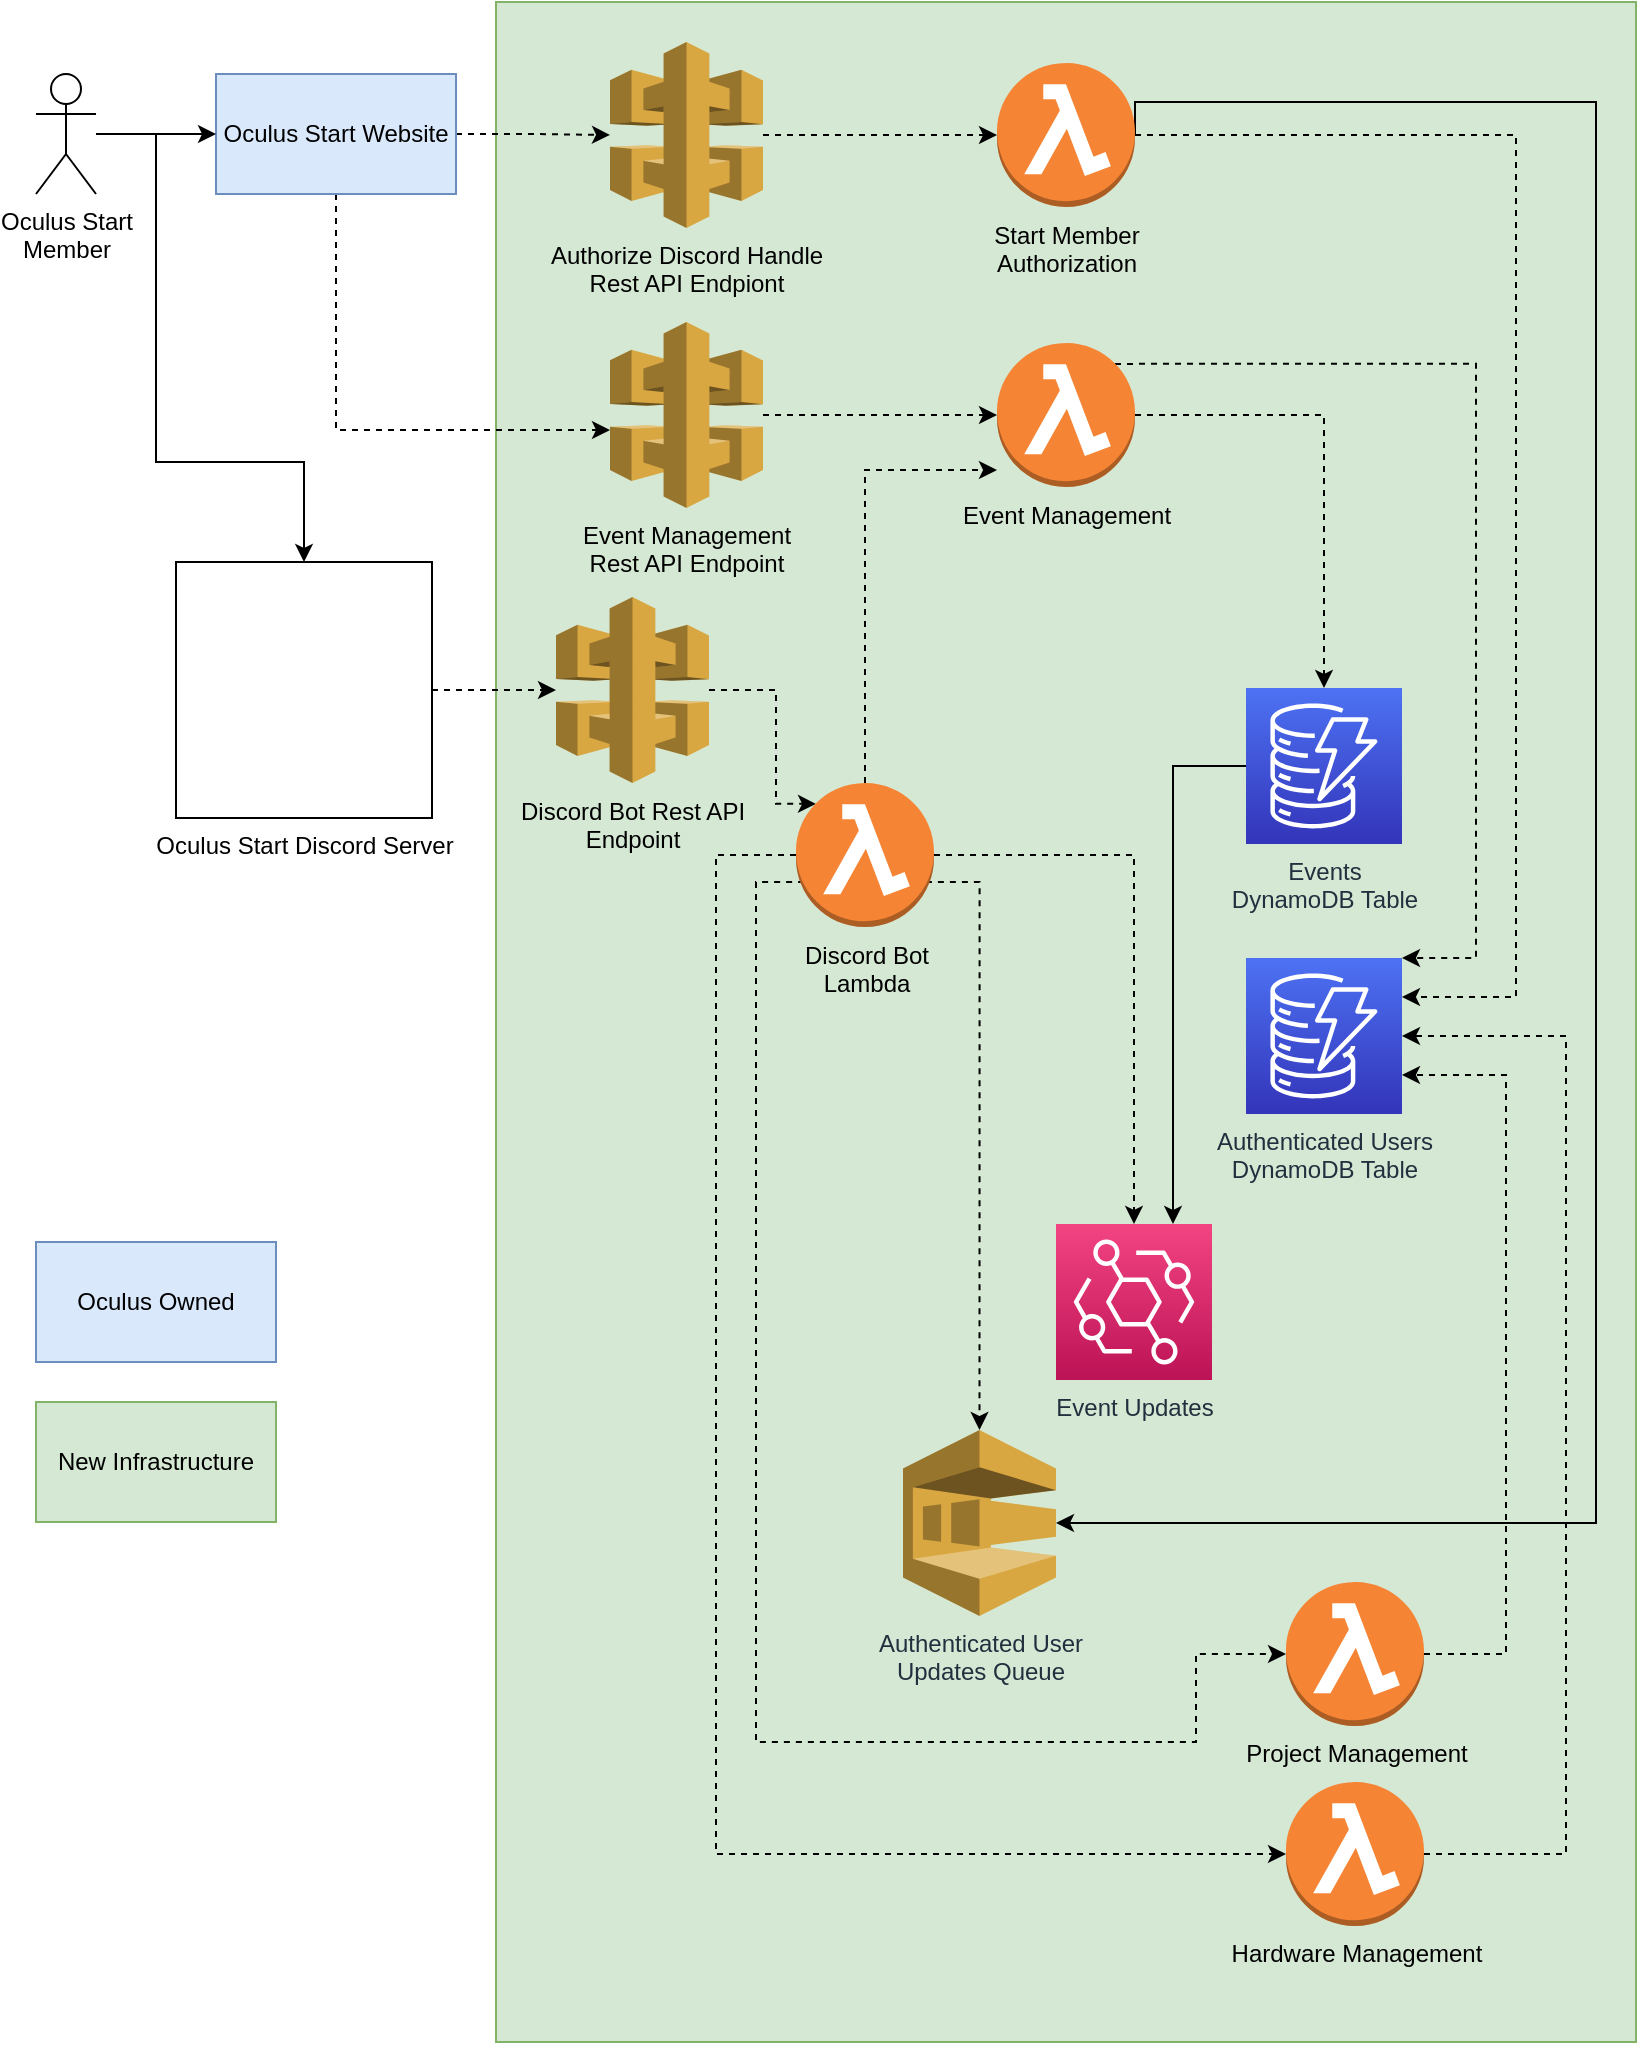 <mxfile version="14.4.3" type="device"><diagram id="RIyVK-XJGP49oSCJvcVm" name="Page-1"><mxGraphModel dx="2062" dy="1155" grid="1" gridSize="10" guides="1" tooltips="1" connect="1" arrows="1" fold="1" page="1" pageScale="1" pageWidth="850" pageHeight="1100" math="0" shadow="0"><root><mxCell id="0"/><mxCell id="1" parent="0"/><mxCell id="uqmFbLqjzbV420JdiKKn-1" value="" style="rounded=0;whiteSpace=wrap;html=1;fillColor=#d5e8d4;strokeColor=#82b366;" parent="1" vertex="1"><mxGeometry x="270" y="20" width="570" height="1020" as="geometry"/></mxCell><mxCell id="uqmFbLqjzbV420JdiKKn-8" style="edgeStyle=orthogonalEdgeStyle;rounded=0;orthogonalLoop=1;jettySize=auto;html=1;dashed=1;exitX=1;exitY=0.5;exitDx=0;exitDy=0;" parent="1" source="uqmFbLqjzbV420JdiKKn-2" target="uqmFbLqjzbV420JdiKKn-4" edge="1"><mxGeometry relative="1" as="geometry"><mxPoint x="190" y="116.5" as="sourcePoint"/></mxGeometry></mxCell><mxCell id="uqmFbLqjzbV420JdiKKn-36" style="edgeStyle=orthogonalEdgeStyle;rounded=0;orthogonalLoop=1;jettySize=auto;html=1;dashed=1;" parent="1" source="uqmFbLqjzbV420JdiKKn-2" target="uqmFbLqjzbV420JdiKKn-34" edge="1"><mxGeometry relative="1" as="geometry"><Array as="points"><mxPoint x="190" y="234"/></Array></mxGeometry></mxCell><mxCell id="uqmFbLqjzbV420JdiKKn-2" value="Oculus Start Website" style="rounded=0;whiteSpace=wrap;html=1;fillColor=#dae8fc;strokeColor=#6c8ebf;" parent="1" vertex="1"><mxGeometry x="130" y="56" width="120" height="60" as="geometry"/></mxCell><mxCell id="uqmFbLqjzbV420JdiKKn-6" style="edgeStyle=orthogonalEdgeStyle;rounded=0;orthogonalLoop=1;jettySize=auto;html=1;entryX=0;entryY=0.5;entryDx=0;entryDy=0;" parent="1" source="uqmFbLqjzbV420JdiKKn-3" target="uqmFbLqjzbV420JdiKKn-2" edge="1"><mxGeometry relative="1" as="geometry"/></mxCell><mxCell id="uqmFbLqjzbV420JdiKKn-25" style="edgeStyle=orthogonalEdgeStyle;rounded=0;orthogonalLoop=1;jettySize=auto;html=1;entryX=0.5;entryY=0;entryDx=0;entryDy=0;" parent="1" source="uqmFbLqjzbV420JdiKKn-3" target="uqmFbLqjzbV420JdiKKn-24" edge="1"><mxGeometry relative="1" as="geometry"><Array as="points"><mxPoint x="100" y="86"/><mxPoint x="100" y="250"/><mxPoint x="174" y="250"/></Array></mxGeometry></mxCell><mxCell id="uqmFbLqjzbV420JdiKKn-3" value="Oculus Start&lt;br&gt;Member" style="shape=umlActor;verticalLabelPosition=bottom;verticalAlign=top;html=1;outlineConnect=0;" parent="1" vertex="1"><mxGeometry x="40" y="56" width="30" height="60" as="geometry"/></mxCell><mxCell id="uqmFbLqjzbV420JdiKKn-12" style="edgeStyle=orthogonalEdgeStyle;rounded=0;orthogonalLoop=1;jettySize=auto;html=1;entryX=0;entryY=0.5;entryDx=0;entryDy=0;entryPerimeter=0;dashed=1;" parent="1" source="uqmFbLqjzbV420JdiKKn-4" target="uqmFbLqjzbV420JdiKKn-11" edge="1"><mxGeometry relative="1" as="geometry"/></mxCell><mxCell id="uqmFbLqjzbV420JdiKKn-4" value="Authorize Discord Handle&lt;br&gt;Rest API Endpiont" style="outlineConnect=0;dashed=0;verticalLabelPosition=bottom;verticalAlign=top;align=center;html=1;shape=mxgraph.aws3.api_gateway;fillColor=#D9A741;gradientColor=none;" parent="1" vertex="1"><mxGeometry x="327" y="40" width="76.5" height="93" as="geometry"/></mxCell><mxCell id="uqmFbLqjzbV420JdiKKn-76" style="edgeStyle=orthogonalEdgeStyle;rounded=0;orthogonalLoop=1;jettySize=auto;html=1;exitX=1;exitY=0.5;exitDx=0;exitDy=0;exitPerimeter=0;entryX=1;entryY=0.25;entryDx=0;entryDy=0;entryPerimeter=0;dashed=1;" parent="1" source="uqmFbLqjzbV420JdiKKn-11" target="uqmFbLqjzbV420JdiKKn-14" edge="1"><mxGeometry relative="1" as="geometry"><Array as="points"><mxPoint x="780" y="87"/><mxPoint x="780" y="518"/></Array></mxGeometry></mxCell><mxCell id="dLIhJnnSE6JZPEZerzcS-5" style="edgeStyle=orthogonalEdgeStyle;rounded=0;orthogonalLoop=1;jettySize=auto;html=1;exitX=1;exitY=0.5;exitDx=0;exitDy=0;exitPerimeter=0;entryX=1;entryY=0.5;entryDx=0;entryDy=0;entryPerimeter=0;" edge="1" parent="1" source="uqmFbLqjzbV420JdiKKn-11" target="dLIhJnnSE6JZPEZerzcS-3"><mxGeometry relative="1" as="geometry"><Array as="points"><mxPoint x="590" y="70"/><mxPoint x="820" y="70"/><mxPoint x="820" y="780"/></Array></mxGeometry></mxCell><mxCell id="uqmFbLqjzbV420JdiKKn-11" value="Start Member&lt;br&gt;Authorization" style="outlineConnect=0;dashed=0;verticalLabelPosition=bottom;verticalAlign=top;align=center;html=1;shape=mxgraph.aws3.lambda_function;fillColor=#F58534;gradientColor=none;" parent="1" vertex="1"><mxGeometry x="520.5" y="50.5" width="69" height="72" as="geometry"/></mxCell><mxCell id="uqmFbLqjzbV420JdiKKn-14" value="Authenticated Users&lt;br&gt;DynamoDB Table" style="points=[[0,0,0],[0.25,0,0],[0.5,0,0],[0.75,0,0],[1,0,0],[0,1,0],[0.25,1,0],[0.5,1,0],[0.75,1,0],[1,1,0],[0,0.25,0],[0,0.5,0],[0,0.75,0],[1,0.25,0],[1,0.5,0],[1,0.75,0]];outlineConnect=0;fontColor=#232F3E;gradientColor=#4D72F3;gradientDirection=north;fillColor=#3334B9;strokeColor=#ffffff;dashed=0;verticalLabelPosition=bottom;verticalAlign=top;align=center;html=1;fontSize=12;fontStyle=0;aspect=fixed;shape=mxgraph.aws4.resourceIcon;resIcon=mxgraph.aws4.dynamodb;" parent="1" vertex="1"><mxGeometry x="645" y="498" width="78" height="78" as="geometry"/></mxCell><mxCell id="uqmFbLqjzbV420JdiKKn-26" style="edgeStyle=orthogonalEdgeStyle;rounded=0;orthogonalLoop=1;jettySize=auto;html=1;dashed=1;" parent="1" source="uqmFbLqjzbV420JdiKKn-24" target="dLIhJnnSE6JZPEZerzcS-7" edge="1"><mxGeometry relative="1" as="geometry"><mxPoint x="327" y="434" as="targetPoint"/></mxGeometry></mxCell><mxCell id="uqmFbLqjzbV420JdiKKn-24" value="Oculus Start Discord Server" style="shape=image;html=1;verticalAlign=top;verticalLabelPosition=bottom;labelBackgroundColor=#ffffff;imageAspect=0;aspect=fixed;image=https://cdn4.iconfinder.com/data/icons/logos-and-brands/512/91_Discord_logo_logos-128.png;imageBorder=#000000;" parent="1" vertex="1"><mxGeometry x="110" y="300" width="128" height="128" as="geometry"/></mxCell><mxCell id="uqmFbLqjzbV420JdiKKn-27" value="Oculus Owned" style="rounded=0;whiteSpace=wrap;html=1;fillColor=#dae8fc;strokeColor=#6c8ebf;" parent="1" vertex="1"><mxGeometry x="40" y="640" width="120" height="60" as="geometry"/></mxCell><mxCell id="uqmFbLqjzbV420JdiKKn-29" value="New Infrastructure" style="rounded=0;whiteSpace=wrap;html=1;fillColor=#d5e8d4;strokeColor=#82b366;" parent="1" vertex="1"><mxGeometry x="40" y="720" width="120" height="60" as="geometry"/></mxCell><mxCell id="uqmFbLqjzbV420JdiKKn-66" style="edgeStyle=orthogonalEdgeStyle;rounded=0;orthogonalLoop=1;jettySize=auto;html=1;entryX=1;entryY=0.5;entryDx=0;entryDy=0;entryPerimeter=0;dashed=1;" parent="1" source="uqmFbLqjzbV420JdiKKn-38" target="uqmFbLqjzbV420JdiKKn-14" edge="1"><mxGeometry relative="1" as="geometry"><Array as="points"><mxPoint x="805" y="946"/><mxPoint x="805" y="537"/></Array></mxGeometry></mxCell><mxCell id="uqmFbLqjzbV420JdiKKn-38" value="Hardware Management" style="outlineConnect=0;dashed=0;verticalLabelPosition=bottom;verticalAlign=top;align=center;html=1;shape=mxgraph.aws3.lambda_function;fillColor=#F58534;gradientColor=none;container=1;" parent="1" vertex="1"><mxGeometry x="665" y="910" width="69" height="72" as="geometry"/></mxCell><mxCell id="uqmFbLqjzbV420JdiKKn-67" style="edgeStyle=orthogonalEdgeStyle;rounded=0;orthogonalLoop=1;jettySize=auto;html=1;entryX=1;entryY=0.75;entryDx=0;entryDy=0;entryPerimeter=0;dashed=1;" parent="1" source="uqmFbLqjzbV420JdiKKn-40" target="uqmFbLqjzbV420JdiKKn-14" edge="1"><mxGeometry relative="1" as="geometry"><Array as="points"><mxPoint x="775" y="846"/><mxPoint x="775" y="557"/></Array></mxGeometry></mxCell><mxCell id="uqmFbLqjzbV420JdiKKn-40" value="Project Management" style="outlineConnect=0;dashed=0;verticalLabelPosition=bottom;verticalAlign=top;align=center;html=1;shape=mxgraph.aws3.lambda_function;fillColor=#F58534;gradientColor=none;container=1;" parent="1" vertex="1"><mxGeometry x="665" y="810" width="69" height="72" as="geometry"/></mxCell><mxCell id="uqmFbLqjzbV420JdiKKn-50" style="edgeStyle=orthogonalEdgeStyle;rounded=0;orthogonalLoop=1;jettySize=auto;html=1;entryX=0.75;entryY=0;entryDx=0;entryDy=0;entryPerimeter=0;" parent="1" source="uqmFbLqjzbV420JdiKKn-45" target="uqmFbLqjzbV420JdiKKn-77" edge="1"><mxGeometry relative="1" as="geometry"><mxPoint x="610" y="402" as="targetPoint"/></mxGeometry></mxCell><mxCell id="uqmFbLqjzbV420JdiKKn-45" value="Events&lt;br&gt;DynamoDB Table" style="points=[[0,0,0],[0.25,0,0],[0.5,0,0],[0.75,0,0],[1,0,0],[0,1,0],[0.25,1,0],[0.5,1,0],[0.75,1,0],[1,1,0],[0,0.25,0],[0,0.5,0],[0,0.75,0],[1,0.25,0],[1,0.5,0],[1,0.75,0]];outlineConnect=0;fontColor=#232F3E;gradientColor=#4D72F3;gradientDirection=north;fillColor=#3334B9;strokeColor=#ffffff;dashed=0;verticalLabelPosition=bottom;verticalAlign=top;align=center;html=1;fontSize=12;fontStyle=0;aspect=fixed;shape=mxgraph.aws4.resourceIcon;resIcon=mxgraph.aws4.dynamodb;" parent="1" vertex="1"><mxGeometry x="645" y="363" width="78" height="78" as="geometry"/></mxCell><mxCell id="uqmFbLqjzbV420JdiKKn-58" style="edgeStyle=orthogonalEdgeStyle;rounded=0;orthogonalLoop=1;jettySize=auto;html=1;entryX=0.5;entryY=0;entryDx=0;entryDy=0;entryPerimeter=0;dashed=1;" parent="1" source="uqmFbLqjzbV420JdiKKn-31" target="uqmFbLqjzbV420JdiKKn-45" edge="1"><mxGeometry relative="1" as="geometry"/></mxCell><mxCell id="dLIhJnnSE6JZPEZerzcS-6" style="edgeStyle=orthogonalEdgeStyle;rounded=0;orthogonalLoop=1;jettySize=auto;html=1;exitX=0.855;exitY=0.145;exitDx=0;exitDy=0;exitPerimeter=0;entryX=1;entryY=0;entryDx=0;entryDy=0;entryPerimeter=0;dashed=1;" edge="1" parent="1" source="uqmFbLqjzbV420JdiKKn-31" target="uqmFbLqjzbV420JdiKKn-14"><mxGeometry relative="1" as="geometry"><Array as="points"><mxPoint x="760" y="201"/><mxPoint x="760" y="498"/></Array></mxGeometry></mxCell><mxCell id="uqmFbLqjzbV420JdiKKn-31" value="Event Management" style="outlineConnect=0;dashed=0;verticalLabelPosition=bottom;verticalAlign=top;align=center;html=1;shape=mxgraph.aws3.lambda_function;fillColor=#F58534;gradientColor=none;" parent="1" vertex="1"><mxGeometry x="520.5" y="190.5" width="69" height="72" as="geometry"/></mxCell><mxCell id="uqmFbLqjzbV420JdiKKn-35" style="edgeStyle=orthogonalEdgeStyle;rounded=0;orthogonalLoop=1;jettySize=auto;html=1;entryX=0;entryY=0.5;entryDx=0;entryDy=0;entryPerimeter=0;dashed=1;" parent="1" source="uqmFbLqjzbV420JdiKKn-34" target="uqmFbLqjzbV420JdiKKn-31" edge="1"><mxGeometry relative="1" as="geometry"/></mxCell><mxCell id="uqmFbLqjzbV420JdiKKn-34" value="Event Management&lt;br&gt;Rest API Endpoint" style="outlineConnect=0;dashed=0;verticalLabelPosition=bottom;verticalAlign=top;align=center;html=1;shape=mxgraph.aws3.api_gateway;fillColor=#D9A741;gradientColor=none;" parent="1" vertex="1"><mxGeometry x="327" y="180" width="76.5" height="93" as="geometry"/></mxCell><mxCell id="uqmFbLqjzbV420JdiKKn-77" value="Event Updates" style="points=[[0,0,0],[0.25,0,0],[0.5,0,0],[0.75,0,0],[1,0,0],[0,1,0],[0.25,1,0],[0.5,1,0],[0.75,1,0],[1,1,0],[0,0.25,0],[0,0.5,0],[0,0.75,0],[1,0.25,0],[1,0.5,0],[1,0.75,0]];outlineConnect=0;fontColor=#232F3E;gradientColor=#F34482;gradientDirection=north;fillColor=#BC1356;strokeColor=#ffffff;dashed=0;verticalLabelPosition=bottom;verticalAlign=top;align=center;html=1;fontSize=12;fontStyle=0;aspect=fixed;shape=mxgraph.aws4.resourceIcon;resIcon=mxgraph.aws4.eventbridge;" parent="1" vertex="1"><mxGeometry x="550" y="631" width="78" height="78" as="geometry"/></mxCell><mxCell id="dLIhJnnSE6JZPEZerzcS-3" value="&lt;span style=&quot;color: rgb(35 , 47 , 62)&quot;&gt;Authenticated User&lt;/span&gt;&lt;br style=&quot;color: rgb(35 , 47 , 62)&quot;&gt;&lt;span style=&quot;color: rgb(35 , 47 , 62)&quot;&gt;Updates Queue&lt;br&gt;&lt;/span&gt;" style="outlineConnect=0;dashed=0;verticalLabelPosition=bottom;verticalAlign=top;align=center;html=1;shape=mxgraph.aws3.sqs;fillColor=#D9A741;gradientColor=none;" vertex="1" parent="1"><mxGeometry x="473.5" y="734" width="76.5" height="93" as="geometry"/></mxCell><mxCell id="dLIhJnnSE6JZPEZerzcS-10" style="edgeStyle=orthogonalEdgeStyle;rounded=0;orthogonalLoop=1;jettySize=auto;html=1;entryX=0.145;entryY=0.145;entryDx=0;entryDy=0;entryPerimeter=0;dashed=1;" edge="1" parent="1" source="dLIhJnnSE6JZPEZerzcS-7" target="dLIhJnnSE6JZPEZerzcS-9"><mxGeometry relative="1" as="geometry"><Array as="points"><mxPoint x="410" y="364"/><mxPoint x="410" y="421"/></Array></mxGeometry></mxCell><mxCell id="dLIhJnnSE6JZPEZerzcS-7" value="Discord Bot Rest API&lt;br&gt;Endpoint" style="outlineConnect=0;dashed=0;verticalLabelPosition=bottom;verticalAlign=top;align=center;html=1;shape=mxgraph.aws3.api_gateway;fillColor=#D9A741;gradientColor=none;" vertex="1" parent="1"><mxGeometry x="300" y="317.5" width="76.5" height="93" as="geometry"/></mxCell><mxCell id="dLIhJnnSE6JZPEZerzcS-11" style="edgeStyle=orthogonalEdgeStyle;rounded=0;orthogonalLoop=1;jettySize=auto;html=1;dashed=1;" edge="1" parent="1" source="dLIhJnnSE6JZPEZerzcS-9" target="uqmFbLqjzbV420JdiKKn-31"><mxGeometry relative="1" as="geometry"><Array as="points"><mxPoint x="455" y="254"/></Array></mxGeometry></mxCell><mxCell id="dLIhJnnSE6JZPEZerzcS-12" style="edgeStyle=orthogonalEdgeStyle;rounded=0;orthogonalLoop=1;jettySize=auto;html=1;exitX=0.855;exitY=0.855;exitDx=0;exitDy=0;exitPerimeter=0;entryX=0.5;entryY=0;entryDx=0;entryDy=0;entryPerimeter=0;dashed=1;" edge="1" parent="1" source="dLIhJnnSE6JZPEZerzcS-9" target="dLIhJnnSE6JZPEZerzcS-3"><mxGeometry relative="1" as="geometry"><Array as="points"><mxPoint x="512" y="460"/></Array></mxGeometry></mxCell><mxCell id="dLIhJnnSE6JZPEZerzcS-13" style="edgeStyle=orthogonalEdgeStyle;rounded=0;orthogonalLoop=1;jettySize=auto;html=1;exitX=1;exitY=0.5;exitDx=0;exitDy=0;exitPerimeter=0;entryX=0.5;entryY=0;entryDx=0;entryDy=0;entryPerimeter=0;dashed=1;" edge="1" parent="1" source="dLIhJnnSE6JZPEZerzcS-9" target="uqmFbLqjzbV420JdiKKn-77"><mxGeometry relative="1" as="geometry"/></mxCell><mxCell id="dLIhJnnSE6JZPEZerzcS-14" style="edgeStyle=orthogonalEdgeStyle;rounded=0;orthogonalLoop=1;jettySize=auto;html=1;exitX=0.145;exitY=0.855;exitDx=0;exitDy=0;exitPerimeter=0;entryX=0;entryY=0.5;entryDx=0;entryDy=0;entryPerimeter=0;dashed=1;" edge="1" parent="1" source="dLIhJnnSE6JZPEZerzcS-9" target="uqmFbLqjzbV420JdiKKn-40"><mxGeometry relative="1" as="geometry"><Array as="points"><mxPoint x="400" y="460"/><mxPoint x="400" y="890"/><mxPoint x="620" y="890"/><mxPoint x="620" y="846"/></Array></mxGeometry></mxCell><mxCell id="dLIhJnnSE6JZPEZerzcS-15" style="edgeStyle=orthogonalEdgeStyle;rounded=0;orthogonalLoop=1;jettySize=auto;html=1;exitX=0;exitY=0.5;exitDx=0;exitDy=0;exitPerimeter=0;entryX=0;entryY=0.5;entryDx=0;entryDy=0;entryPerimeter=0;dashed=1;" edge="1" parent="1" source="dLIhJnnSE6JZPEZerzcS-9" target="uqmFbLqjzbV420JdiKKn-38"><mxGeometry relative="1" as="geometry"><Array as="points"><mxPoint x="380" y="447"/><mxPoint x="380" y="946"/></Array></mxGeometry></mxCell><mxCell id="dLIhJnnSE6JZPEZerzcS-9" value="Discord Bot&lt;br&gt;Lambda" style="outlineConnect=0;dashed=0;verticalLabelPosition=bottom;verticalAlign=top;align=center;html=1;shape=mxgraph.aws3.lambda_function;fillColor=#F58534;gradientColor=none;" vertex="1" parent="1"><mxGeometry x="420" y="410.5" width="69" height="72" as="geometry"/></mxCell></root></mxGraphModel></diagram></mxfile>